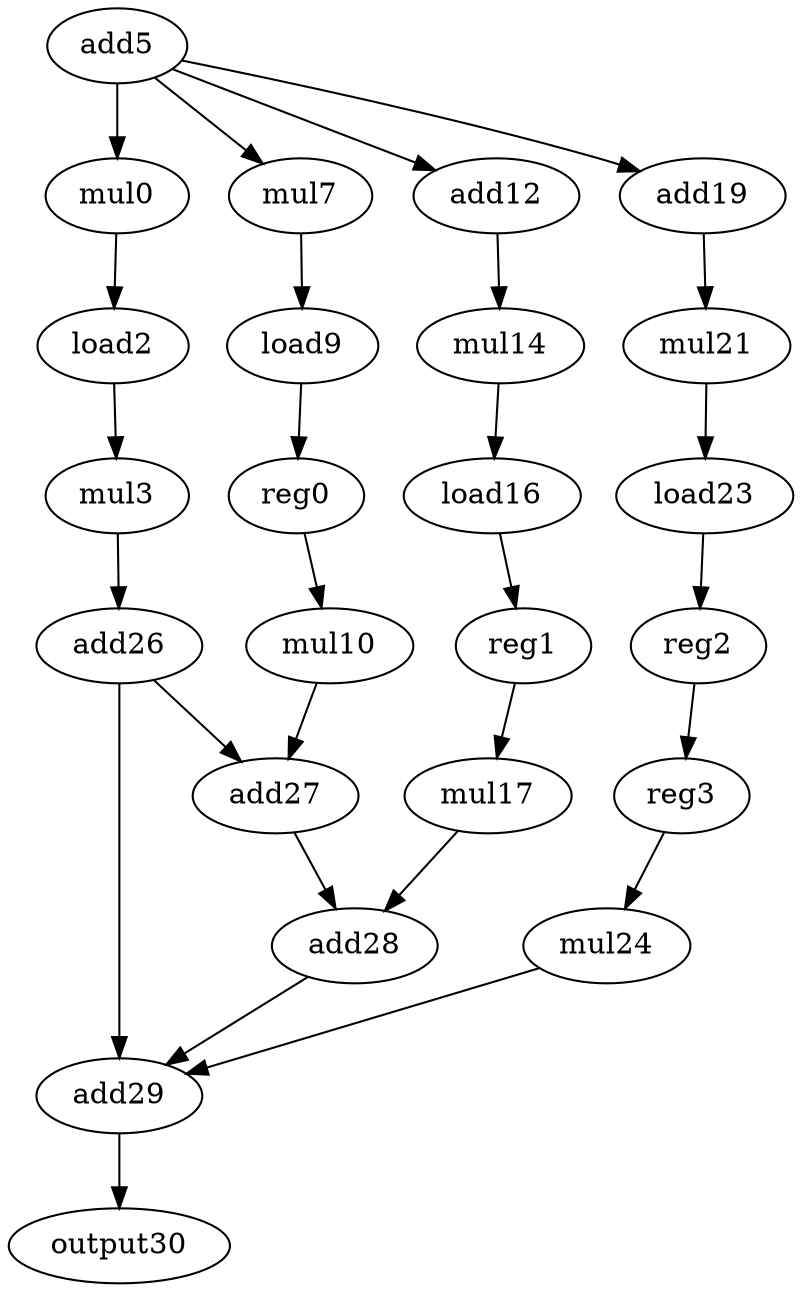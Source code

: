 digraph G {
    mul0;
    load2;
    mul3;
    add26;
    add5;
    mul7;
    add12;
    add19;
    load9;
    reg0;
    mul10;
    add27;
    mul14;
    load16;
    reg1;
    mul17;
    add28;
    mul21;
    load23;
    reg2;
    mul24;
    add29;
    output30;
    reg3;
    mul0 -> load2 [weight=0];
    load2 -> mul3 [weight=0];
    mul3 -> add26 [weight=0];
    add26 -> add27 [weight=0];
    add26 -> add29 [weight=1];
    add5 -> mul7 [weight=0];
    add5 -> mul0 [weight=1];
    add5 -> add12 [weight=0];
    add5 -> add19 [weight=0];
    mul7 -> load9 [weight=0];
    add12 -> mul14 [weight=0];
    add19 -> mul21 [weight=0];
    load9 -> reg0 [weight=0];
    reg0 -> mul10 [weight=0];
    mul10 -> add27 [weight=0];
    add27 -> add28 [weight=0];
    mul14 -> load16 [weight=0];
    load16 -> reg1 [weight=0];
    reg1 -> mul17 [weight=0];
    mul17 -> add28 [weight=0];
    add28 -> add29 [weight=0];
    mul21 -> load23 [weight=0];
    load23 -> reg2 [weight=0];
    reg2 -> reg3 [weight=0];
    mul24 -> add29 [weight=0];
    add29 -> output30 [weight=0];
    reg3 -> mul24 [weight=0];
}
